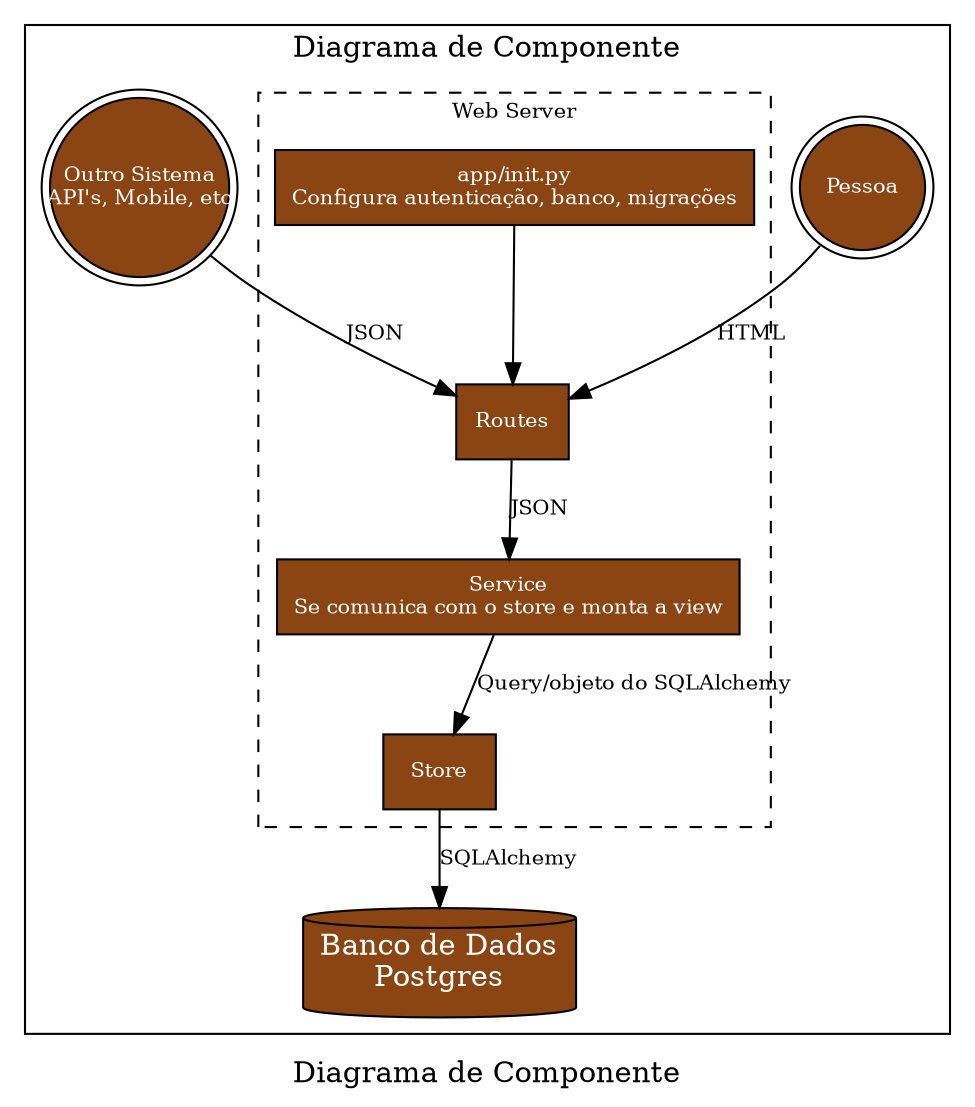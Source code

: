 digraph diagramaContainer {
	label="Diagrama de Componente";
	
	subgraph cluster_principal {
		node[shape=record,style=filled,fillcolor=chocolate4,fontcolor=white]
		pessoa[label="Pessoa",shape="doublecircle", fontsize="10.0"]
  		outroSistema[label="Outro Sistema\nAPI's, Mobile, etc", shape="doublecircle",width=1.2,fixedsize=true,fontsize="10.0"]
		bancoDados[label="Banco de Dados\nPostgres",shape="cylinder"]

  		subgraph cluster_container {
  			style=dashed;
  			label="Web Server";
  			fontsize="10.0";
  			app_init[label="app/init.py\nConfigura autenticação, banco, migrações", fontsize="10.0"]
  			routes[label="Routes", fontsize="10.0"]
			service[label="{Service\nSe comunica com o store e monta a view}",fontsize="10.0"]
			store[label="Store",fontsize="10.0"]			

			app_init -> routes;
			routes -> service[label="JSON",fontsize="10.0"];
			service -> store[label="Query/objeto do SQLAlchemy",fontsize="10.0"];
		}

		pessoa -> routes[label="HTML",fontsize="10.0"];
  		outroSistema -> routes[label="JSON",fontsize="10.0"];
  		store -> bancoDados[label="SQLAlchemy",fontsize="10.0"];
	}
}